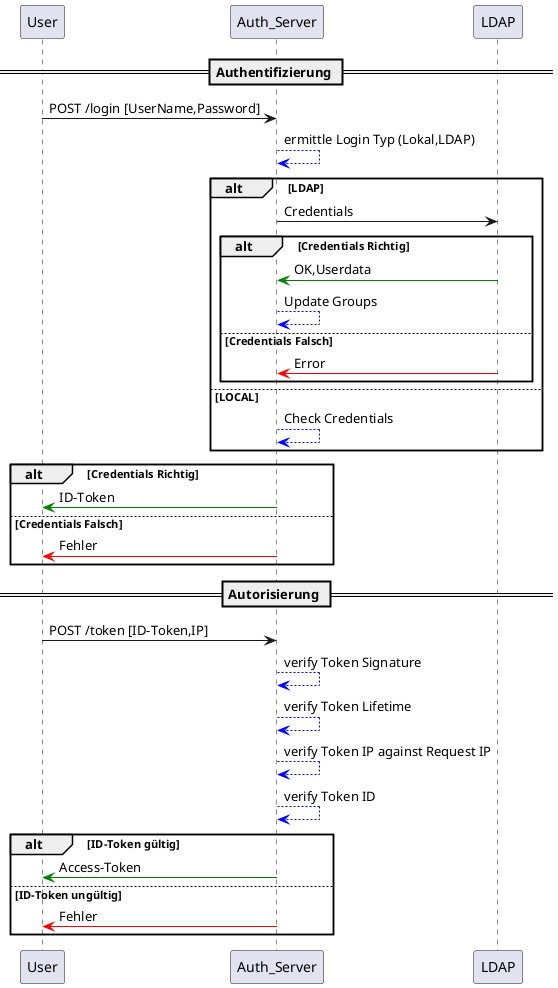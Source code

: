 @startuml

== Authentifizierung ==
User -> Auth_Server: POST /login [UserName,Password]
Auth_Server --[#blue]> Auth_Server: ermittle Login Typ (Lokal,LDAP)
alt LDAP
    Auth_Server -> LDAP: Credentials
    alt Credentials Richtig
        LDAP -[#green]> Auth_Server: OK,Userdata
        Auth_Server --[#blue]> Auth_Server: Update Groups
    else Credentials Falsch
        LDAP -[#red]> Auth_Server: Error
    end
else LOCAL
    Auth_Server --[#blue]> Auth_Server: Check Credentials
end

alt Credentials Richtig
    Auth_Server -[#green]> User: ID-Token
else Credentials Falsch
    Auth_Server -[#red]> User: Fehler
end

== Autorisierung ==

User -> Auth_Server: POST /token [ID-Token,IP]
Auth_Server --[#blue]> Auth_Server: verify Token Signature
Auth_Server --[#blue]> Auth_Server: verify Token Lifetime
Auth_Server --[#blue]> Auth_Server: verify Token IP against Request IP
Auth_Server --[#blue]> Auth_Server: verify Token ID
alt ID-Token gültig
    Auth_Server -[#green]> User : Access-Token
else ID-Token ungültig
    Auth_Server -[#red]> User : Fehler
end

@enduml